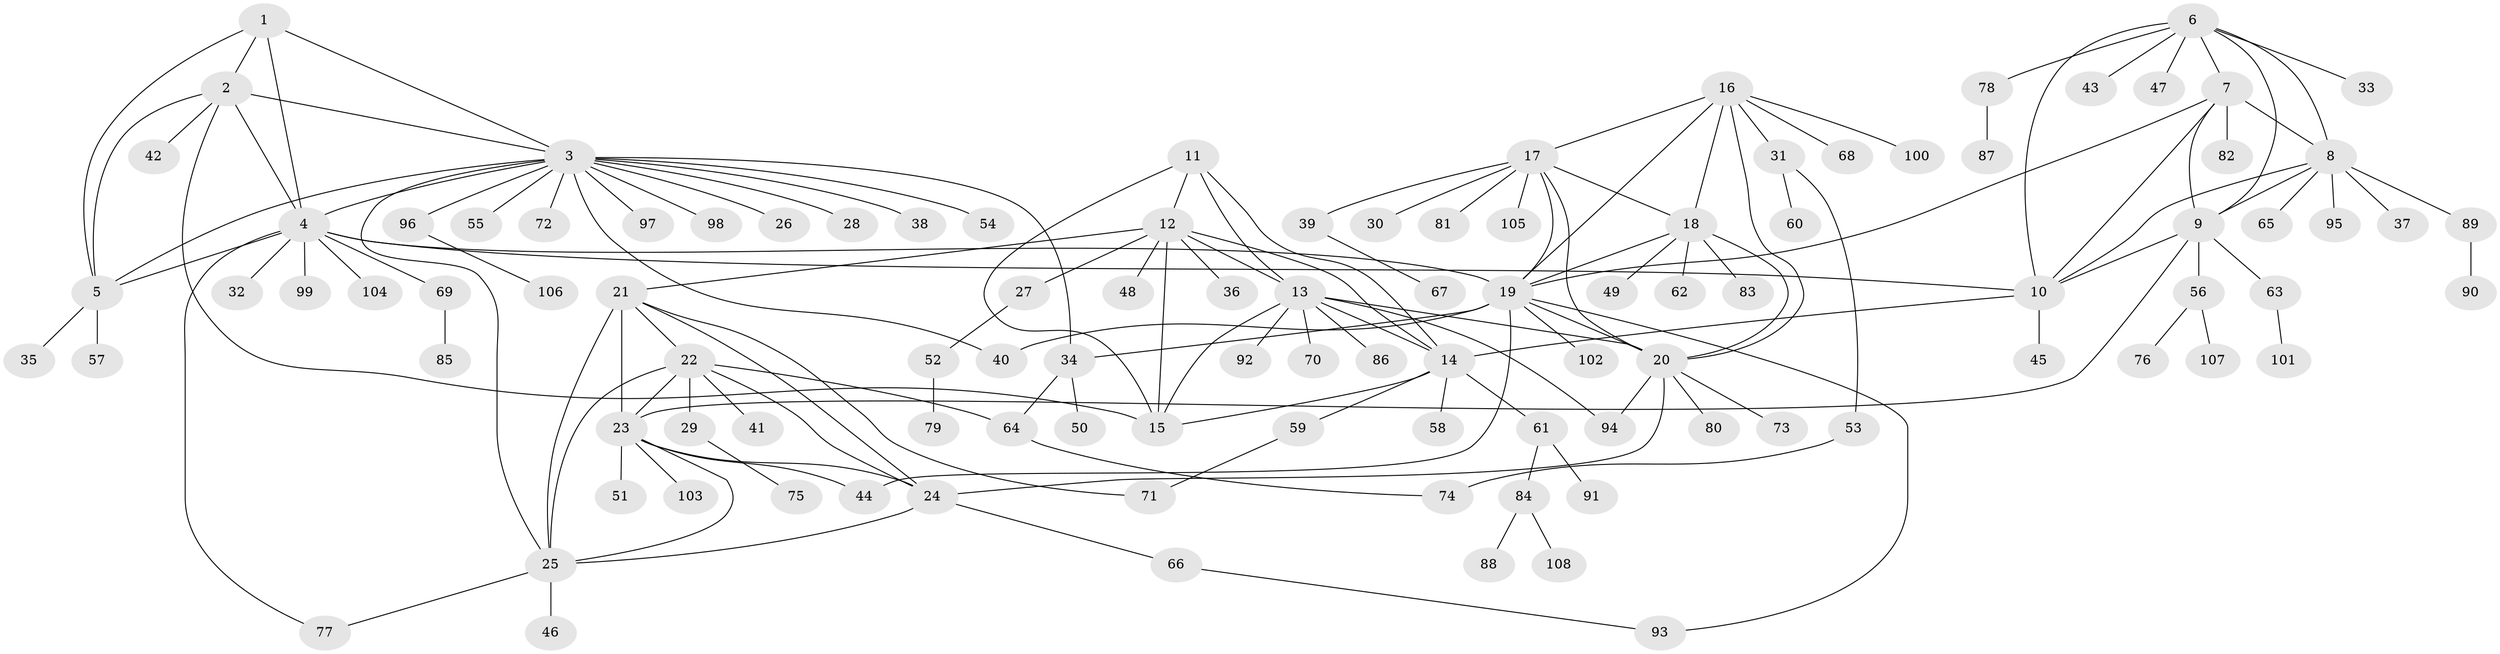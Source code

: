 // Generated by graph-tools (version 1.1) at 2025/15/03/09/25 04:15:48]
// undirected, 108 vertices, 152 edges
graph export_dot {
graph [start="1"]
  node [color=gray90,style=filled];
  1;
  2;
  3;
  4;
  5;
  6;
  7;
  8;
  9;
  10;
  11;
  12;
  13;
  14;
  15;
  16;
  17;
  18;
  19;
  20;
  21;
  22;
  23;
  24;
  25;
  26;
  27;
  28;
  29;
  30;
  31;
  32;
  33;
  34;
  35;
  36;
  37;
  38;
  39;
  40;
  41;
  42;
  43;
  44;
  45;
  46;
  47;
  48;
  49;
  50;
  51;
  52;
  53;
  54;
  55;
  56;
  57;
  58;
  59;
  60;
  61;
  62;
  63;
  64;
  65;
  66;
  67;
  68;
  69;
  70;
  71;
  72;
  73;
  74;
  75;
  76;
  77;
  78;
  79;
  80;
  81;
  82;
  83;
  84;
  85;
  86;
  87;
  88;
  89;
  90;
  91;
  92;
  93;
  94;
  95;
  96;
  97;
  98;
  99;
  100;
  101;
  102;
  103;
  104;
  105;
  106;
  107;
  108;
  1 -- 2;
  1 -- 3;
  1 -- 4;
  1 -- 5;
  2 -- 3;
  2 -- 4;
  2 -- 5;
  2 -- 15;
  2 -- 42;
  3 -- 4;
  3 -- 5;
  3 -- 25;
  3 -- 26;
  3 -- 28;
  3 -- 34;
  3 -- 38;
  3 -- 40;
  3 -- 54;
  3 -- 55;
  3 -- 72;
  3 -- 96;
  3 -- 97;
  3 -- 98;
  4 -- 5;
  4 -- 10;
  4 -- 19;
  4 -- 32;
  4 -- 69;
  4 -- 77;
  4 -- 99;
  4 -- 104;
  5 -- 35;
  5 -- 57;
  6 -- 7;
  6 -- 8;
  6 -- 9;
  6 -- 10;
  6 -- 33;
  6 -- 43;
  6 -- 47;
  6 -- 78;
  7 -- 8;
  7 -- 9;
  7 -- 10;
  7 -- 19;
  7 -- 82;
  8 -- 9;
  8 -- 10;
  8 -- 37;
  8 -- 65;
  8 -- 89;
  8 -- 95;
  9 -- 10;
  9 -- 23;
  9 -- 56;
  9 -- 63;
  10 -- 14;
  10 -- 45;
  11 -- 12;
  11 -- 13;
  11 -- 14;
  11 -- 15;
  12 -- 13;
  12 -- 14;
  12 -- 15;
  12 -- 21;
  12 -- 27;
  12 -- 36;
  12 -- 48;
  13 -- 14;
  13 -- 15;
  13 -- 20;
  13 -- 70;
  13 -- 86;
  13 -- 92;
  13 -- 94;
  14 -- 15;
  14 -- 58;
  14 -- 59;
  14 -- 61;
  16 -- 17;
  16 -- 18;
  16 -- 19;
  16 -- 20;
  16 -- 31;
  16 -- 68;
  16 -- 100;
  17 -- 18;
  17 -- 19;
  17 -- 20;
  17 -- 30;
  17 -- 39;
  17 -- 81;
  17 -- 105;
  18 -- 19;
  18 -- 20;
  18 -- 49;
  18 -- 62;
  18 -- 83;
  19 -- 20;
  19 -- 34;
  19 -- 40;
  19 -- 44;
  19 -- 93;
  19 -- 102;
  20 -- 24;
  20 -- 73;
  20 -- 80;
  20 -- 94;
  21 -- 22;
  21 -- 23;
  21 -- 24;
  21 -- 25;
  21 -- 71;
  22 -- 23;
  22 -- 24;
  22 -- 25;
  22 -- 29;
  22 -- 41;
  22 -- 64;
  23 -- 24;
  23 -- 25;
  23 -- 44;
  23 -- 51;
  23 -- 103;
  24 -- 25;
  24 -- 66;
  25 -- 46;
  25 -- 77;
  27 -- 52;
  29 -- 75;
  31 -- 53;
  31 -- 60;
  34 -- 50;
  34 -- 64;
  39 -- 67;
  52 -- 79;
  53 -- 74;
  56 -- 76;
  56 -- 107;
  59 -- 71;
  61 -- 84;
  61 -- 91;
  63 -- 101;
  64 -- 74;
  66 -- 93;
  69 -- 85;
  78 -- 87;
  84 -- 88;
  84 -- 108;
  89 -- 90;
  96 -- 106;
}
